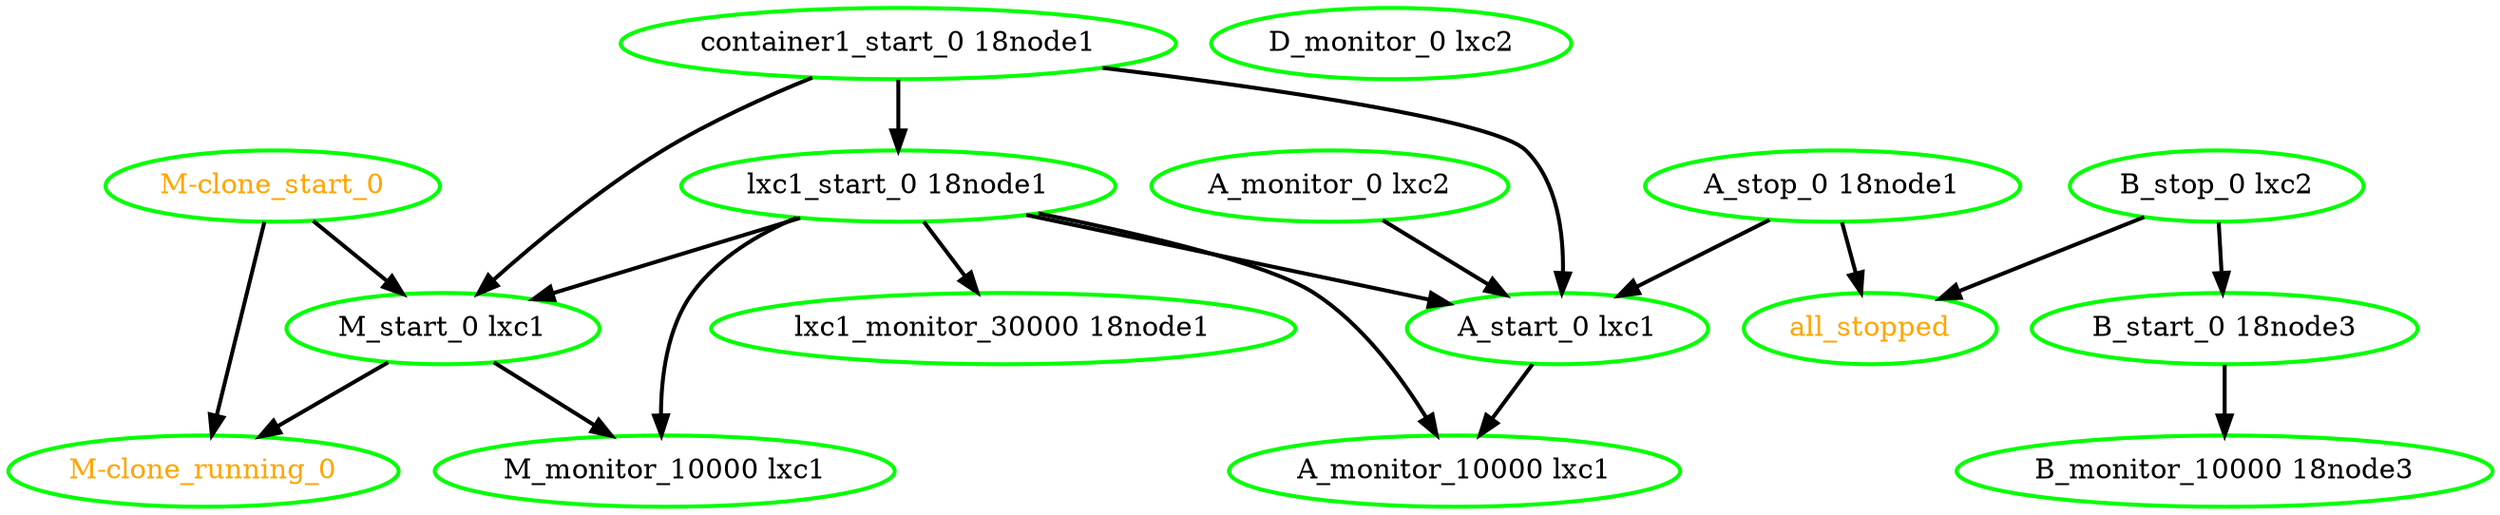 digraph "g" {
"A_monitor_0 lxc2" -> "A_start_0 lxc1" [ style = bold]
"A_monitor_0 lxc2" [ style=bold color="green" fontcolor="black"]
"A_monitor_10000 lxc1" [ style=bold color="green" fontcolor="black"]
"A_start_0 lxc1" -> "A_monitor_10000 lxc1" [ style = bold]
"A_start_0 lxc1" [ style=bold color="green" fontcolor="black"]
"A_stop_0 18node1" -> "A_start_0 lxc1" [ style = bold]
"A_stop_0 18node1" -> "all_stopped" [ style = bold]
"A_stop_0 18node1" [ style=bold color="green" fontcolor="black"]
"B_monitor_10000 18node3" [ style=bold color="green" fontcolor="black"]
"B_start_0 18node3" -> "B_monitor_10000 18node3" [ style = bold]
"B_start_0 18node3" [ style=bold color="green" fontcolor="black"]
"B_stop_0 lxc2" -> "B_start_0 18node3" [ style = bold]
"B_stop_0 lxc2" -> "all_stopped" [ style = bold]
"B_stop_0 lxc2" [ style=bold color="green" fontcolor="black"]
"D_monitor_0 lxc2" [ style=bold color="green" fontcolor="black"]
"M-clone_running_0" [ style=bold color="green" fontcolor="orange"]
"M-clone_start_0" -> "M-clone_running_0" [ style = bold]
"M-clone_start_0" -> "M_start_0 lxc1" [ style = bold]
"M-clone_start_0" [ style=bold color="green" fontcolor="orange"]
"M_monitor_10000 lxc1" [ style=bold color="green" fontcolor="black"]
"M_start_0 lxc1" -> "M-clone_running_0" [ style = bold]
"M_start_0 lxc1" -> "M_monitor_10000 lxc1" [ style = bold]
"M_start_0 lxc1" [ style=bold color="green" fontcolor="black"]
"all_stopped" [ style=bold color="green" fontcolor="orange"]
"container1_start_0 18node1" -> "A_start_0 lxc1" [ style = bold]
"container1_start_0 18node1" -> "M_start_0 lxc1" [ style = bold]
"container1_start_0 18node1" -> "lxc1_start_0 18node1" [ style = bold]
"container1_start_0 18node1" [ style=bold color="green" fontcolor="black"]
"lxc1_monitor_30000 18node1" [ style=bold color="green" fontcolor="black"]
"lxc1_start_0 18node1" -> "A_monitor_10000 lxc1" [ style = bold]
"lxc1_start_0 18node1" -> "A_start_0 lxc1" [ style = bold]
"lxc1_start_0 18node1" -> "M_monitor_10000 lxc1" [ style = bold]
"lxc1_start_0 18node1" -> "M_start_0 lxc1" [ style = bold]
"lxc1_start_0 18node1" -> "lxc1_monitor_30000 18node1" [ style = bold]
"lxc1_start_0 18node1" [ style=bold color="green" fontcolor="black"]
}
